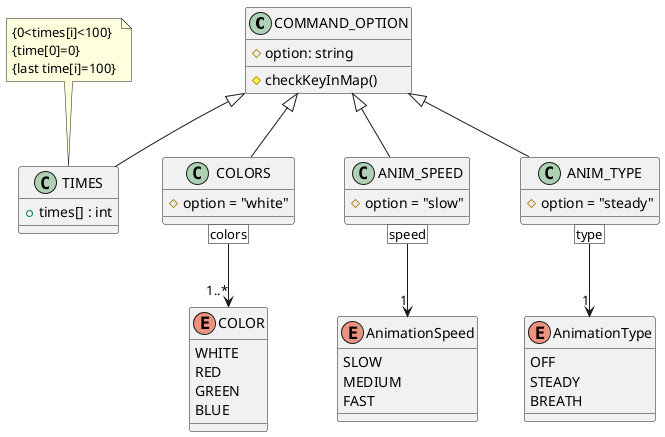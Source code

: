 @startuml cmd_option diagram

class COMMAND_OPTION
{
    #option: string
    #checkKeyInMap()
}

COMMAND_OPTION <|-- TIMES
COMMAND_OPTION <|-- COLORS
COMMAND_OPTION <|-- ANIM_SPEED
COMMAND_OPTION <|-- ANIM_TYPE

'----- COLORS -----
class COLORS
{
    #option = "white"
}

enum COLOR
{
    WHITE
    RED
    GREEN
    BLUE
}

COLORS [colors] --> "1..*" COLOR

'----- TIMES -----
class TIMES
{
    +times[] : int
}

note top of TIMES
    {0<times[i]<100}
    {time[0]=0}
    {last time[i]=100}
end note

'----- ANIMATION -----
enum AnimationType
{
    OFF
    STEADY
    BREATH
}

class ANIM_TYPE
{
    #option = "steady"
}

ANIM_TYPE [type] --> "1" AnimationType

enum AnimationSpeed
{
    SLOW
    MEDIUM
    FAST
}

class ANIM_SPEED
{
    #option = "slow"
}

ANIM_SPEED [speed] --> "1" AnimationSpeed

@enduml